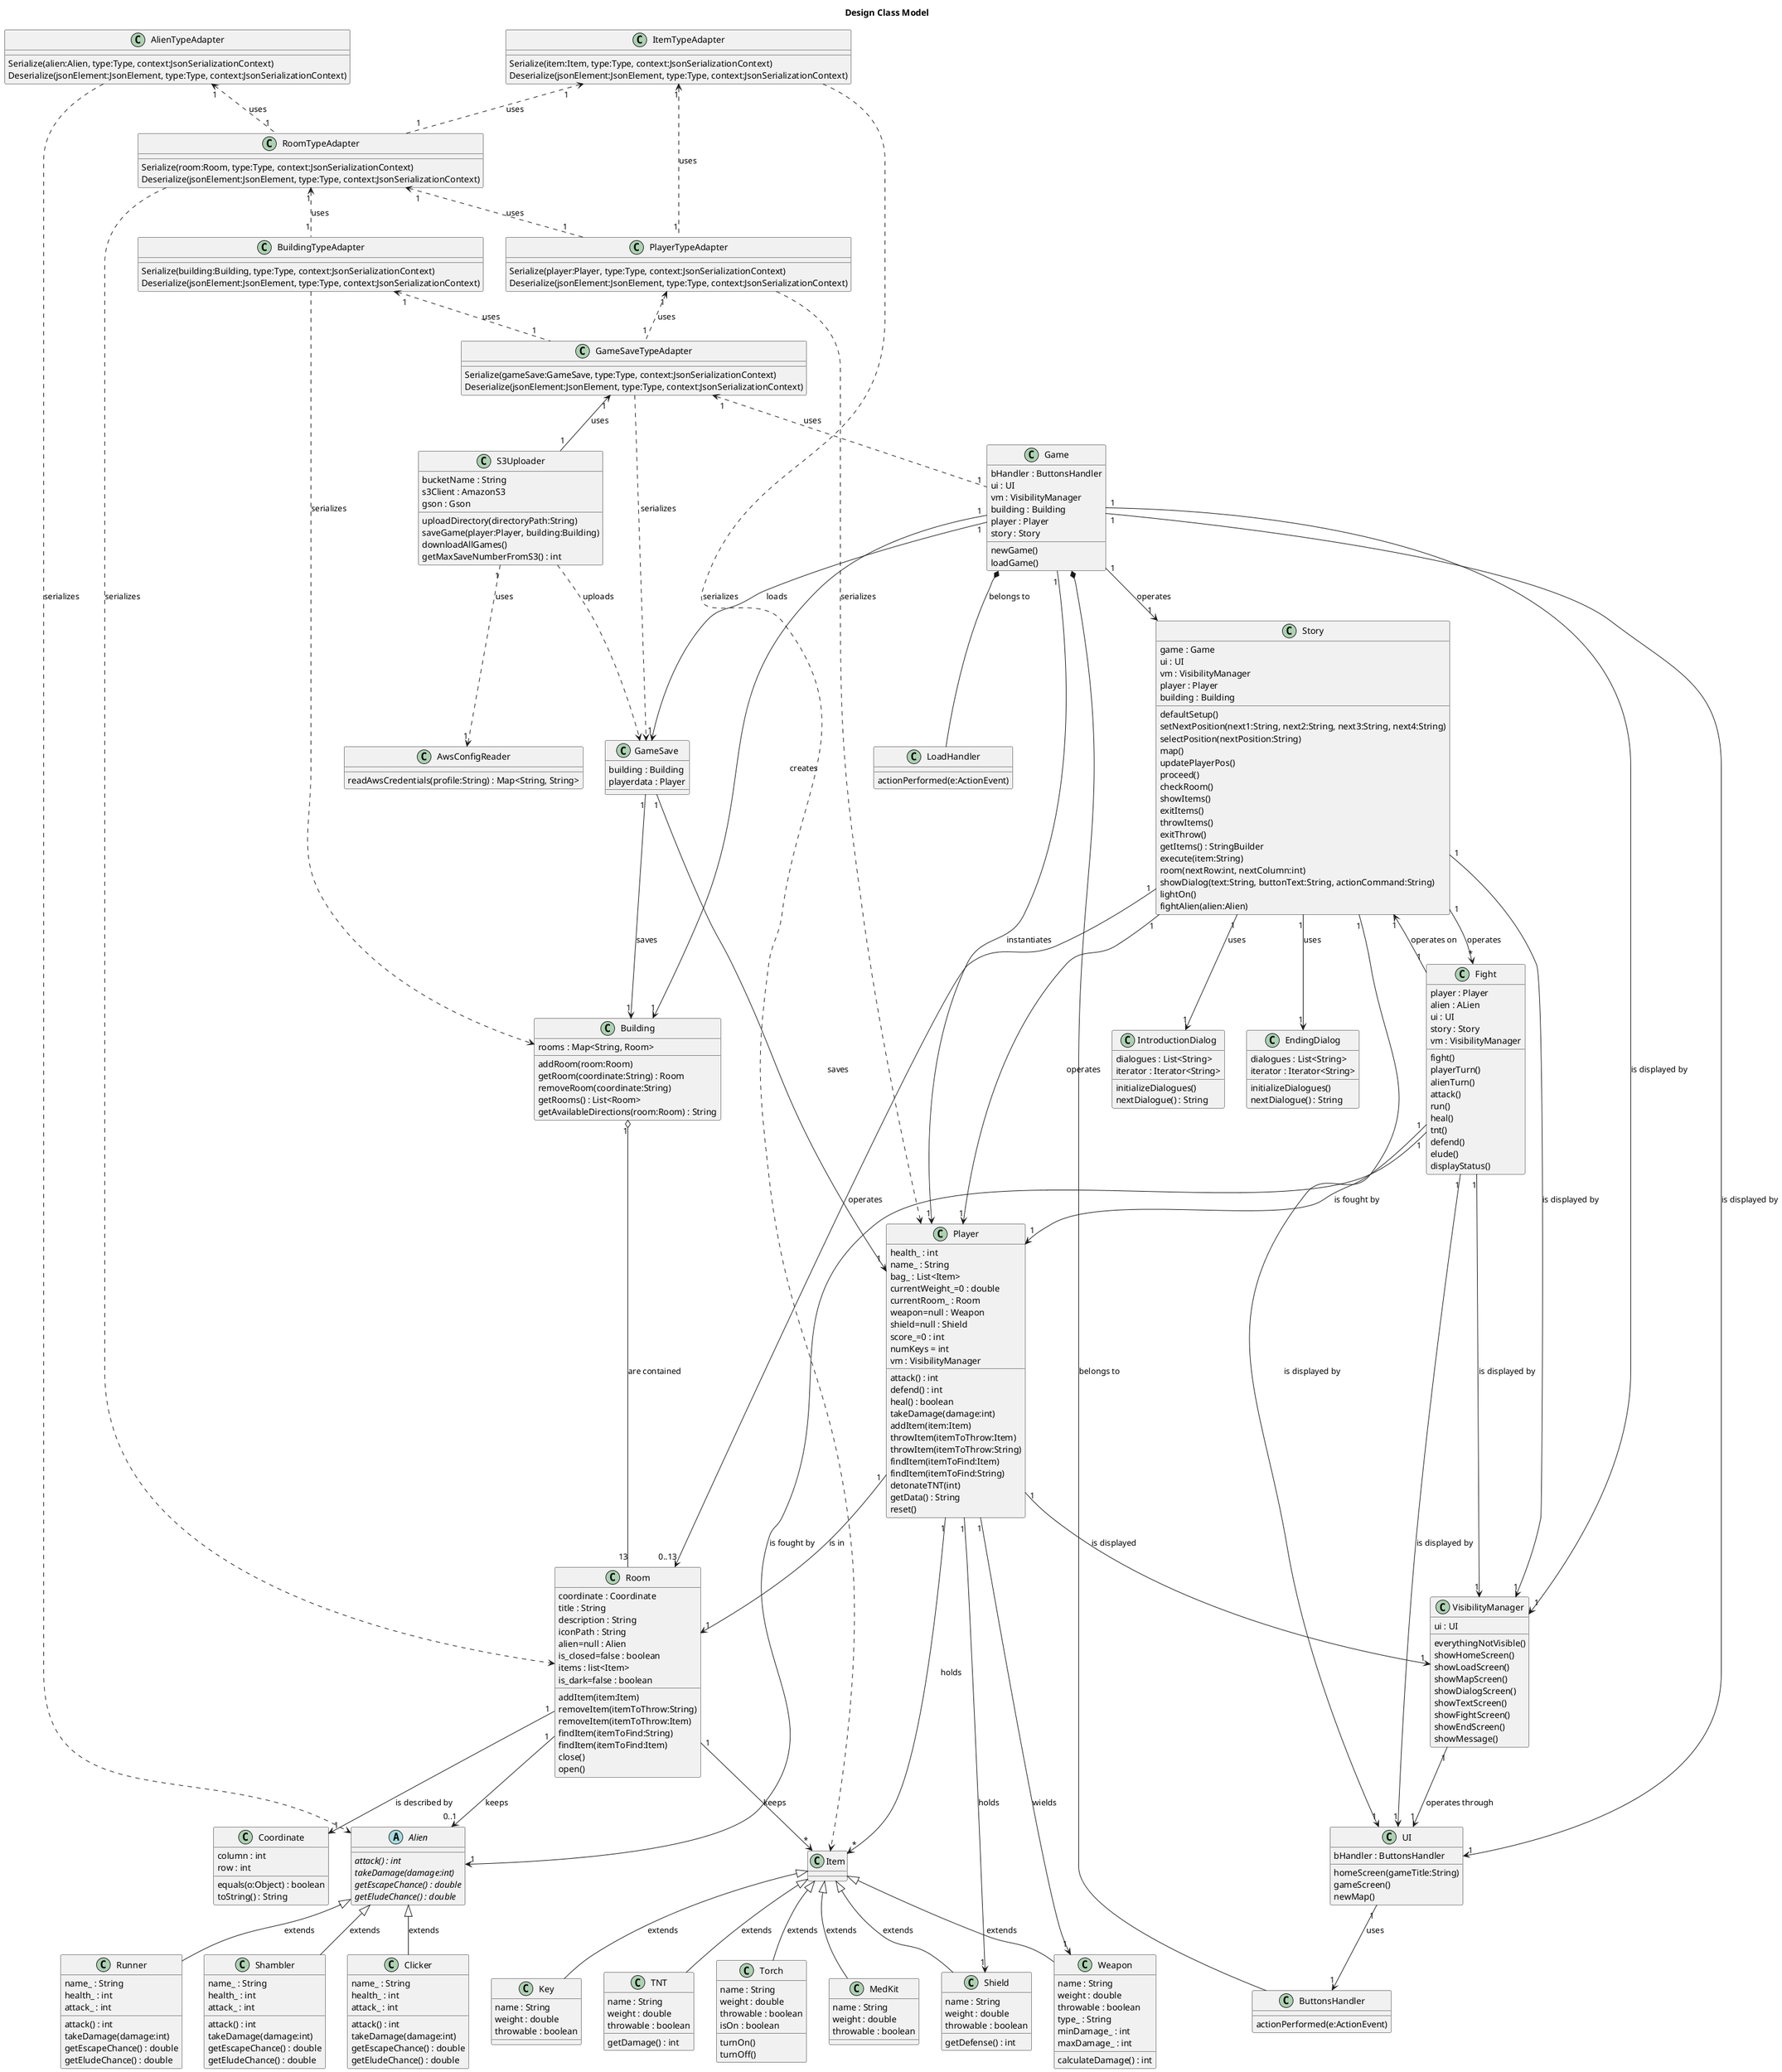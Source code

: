 @startuml

title Design Class Model

abstract class Alien  {
    {abstract} attack() : int
    {abstract} takeDamage(damage:int)
    {abstract} getEscapeChance() : double
    {abstract} getEludeChance() : double
}

class Clicker {
    name_ : String
    health_ : int
    attack_ : int
    attack() : int
    takeDamage(damage:int)
    getEscapeChance() : double
    getEludeChance() : double
}

class Runner {
    name_ : String
    health_ : int
    attack_ : int
    attack() : int
    takeDamage(damage:int)
    getEscapeChance() : double
    getEludeChance() : double
}

class Shambler {
    name_ : String
    health_ : int
    attack_ : int
    attack() : int
    takeDamage(damage:int)
    getEscapeChance() : double
    getEludeChance() : double
}

class Game {
    bHandler : ButtonsHandler
    ui : UI
    vm : VisibilityManager
    building : Building
    player : Player
    story : Story
    newGame()
    loadGame()
}

class ButtonsHandler {
    actionPerformed(e:ActionEvent)
}

class LoadHandler {
    actionPerformed(e:ActionEvent)
}

class Story {
    game : Game
    ui : UI
    vm : VisibilityManager
    player : Player
    building : Building
    defaultSetup()
    setNextPosition(next1:String, next2:String, next3:String, next4:String)
    selectPosition(nextPosition:String)
    map()
    updatePlayerPos()
    proceed()
    checkRoom()
    showItems()
    exitItems()
    throwItems()
    exitThrow()
    getItems() : StringBuilder
    execute(item:String)
    room(nextRow:int, nextColumn:int)
    showDialog(text:String, buttonText:String, actionCommand:String)
    lightOn()
    fightAlien(alien:Alien)
}

class EndingDialog {
    dialogues : List<String>
    iterator : Iterator<String>
    initializeDialogues()
    nextDialogue() : String
}

class IntroductionDialog {
    dialogues : List<String>
    iterator : Iterator<String>
    initializeDialogues()
    nextDialogue() : String
}

class UI {
    bHandler : ButtonsHandler
    homeScreen(gameTitle:String)
    gameScreen()
    newMap()
}

class VisibilityManager {
    ui : UI
    everythingNotVisible()
    showHomeScreen()
    showLoadScreen()
    showMapScreen()
    showDialogScreen()
    showTextScreen()
    showFightScreen()
    showEndScreen()
    showMessage()
}

class Item {
}

class Key {
    name : String
    weight : double
    throwable : boolean
}

class MedKit{
    name : String
    weight : double
    throwable : boolean
}

class Shield {
    name : String
    weight : double
    throwable : boolean
    getDefense() : int
}

class TNT {
    name : String
    weight : double
    throwable : boolean
    getDamage() : int
}

class Torch {
    name : String
    weight : double
    throwable : boolean
    isOn : boolean
    turnOn()
    turnOff()
}

class Weapon {
    name : String
    weight : double
    throwable : boolean
    type_ : String
    minDamage_ : int
    maxDamage_ : int
    calculateDamage() : int
}

class Building {
    rooms : Map<String, Room>
    addRoom(room:Room)
    getRoom(coordinate:String) : Room
    removeRoom(coordinate:String)
    getRooms() : List<Room>
    getAvailableDirections(room:Room) : String
}
 
class Room {
    coordinate : Coordinate
    title : String
    description : String
    iconPath : String
    alien=null : Alien
    is_closed=false : boolean
    items : list<Item>
    is_dark=false : boolean
    addItem(item:Item)
    removeItem(itemToThrow:String)
    removeItem(itemToThrow:Item)
    findItem(itemToFind:String)
    findItem(itemToFind:Item)
    close()
    open()
}

class Coordinate {
    column : int
    row : int
    equals(o:Object) : boolean
    toString() : String
}

class Fight {
    player : Player
    alien : ALien
    ui : UI
    story : Story
    vm : VisibilityManager
    fight()
    playerTurn()
    alienTurn()
    attack()
    run()
    heal()
    tnt()
    defend()
    elude()
    displayStatus()
}

class Player {
    health_ : int
    name_ : String
    bag_ : List<Item>
    currentWeight_=0 : double
    currentRoom_ : Room
    weapon=null : Weapon
    shield=null : Shield
    score_=0 : int
    numKeys = int
    vm : VisibilityManager
    attack() : int
    defend() : int
    heal() : boolean
    takeDamage(damage:int)
    addItem(item:Item)
    throwItem(itemToThrow:Item)
    throwItem(itemToThrow:String)
    findItem(itemToFind:Item)
    findItem(itemToFind:String)
    detonateTNT(int)
    getData() : String
    reset()
}

class AlienTypeAdapter {
    Serialize(alien:Alien, type:Type, context:JsonSerializationContext)
    Deserialize(jsonElement:JsonElement, type:Type, context:JsonSerializationContext)
}

class BuildingTypeAdapter {
    Serialize(building:Building, type:Type, context:JsonSerializationContext)
    Deserialize(jsonElement:JsonElement, type:Type, context:JsonSerializationContext)
}

class GameSaveTypeAdapter {
    Serialize(gameSave:GameSave, type:Type, context:JsonSerializationContext)
    Deserialize(jsonElement:JsonElement, type:Type, context:JsonSerializationContext)
}

class ItemTypeAdapter {
    Serialize(item:Item, type:Type, context:JsonSerializationContext)
    Deserialize(jsonElement:JsonElement, type:Type, context:JsonSerializationContext)
}

class PlayerTypeAdapter {
    Serialize(player:Player, type:Type, context:JsonSerializationContext)
    Deserialize(jsonElement:JsonElement, type:Type, context:JsonSerializationContext)
}

class RoomTypeAdapter {
    Serialize(room:Room, type:Type, context:JsonSerializationContext)
    Deserialize(jsonElement:JsonElement, type:Type, context:JsonSerializationContext)
}

class AwsConfigReader {
    readAwsCredentials(profile:String) : Map<String, String>
}

class GameSave {
    building : Building
    playerdata : Player
}

class S3Uploader {
    bucketName : String
    s3Client : AmazonS3
    gson : Gson
    uploadDirectory(directoryPath:String)
    saveGame(player:Player, building:Building)
    downloadAllGames()
    getMaxSaveNumberFromS3() : int
}

Alien <|-- Clicker : extends
Alien <|-- Runner : extends
Alien <|-- Shambler : extends

Fight"1" --> "1"Player : is fought by
Fight"1" --> "1"Alien : is fought by
Fight"1" --> "1"UI : is displayed by
Fight"1" --> "1"Story : operates on
Fight"1" --> "1"VisibilityManager : is displayed by

Item <|-- Key : extends
Item <|-- MedKit : extends
Item <|-- Shield : extends
Item <|-- TNT : extends
Item <|-- Torch : extends
Item <|-- Weapon : extends

Building"1" o-- "13"Room : are contained

Player"1" --> "1"Weapon : wields
Player"1" --> "1"Shield : holds
Player"1" --> "*"Item : holds
Player"1" --> "1"Room : is in
Player"1" --> "1"VisibilityManager : is displayed

Room"1" --> "*"Item : keeps
Room"1" --> "0..1"Alien : keeps
Room"1" --> "1"Coordinate : is described by

S3Uploader"1" ..> "1"AwsConfigReader : uses
S3Uploader ..> GameSave : uploads
GameSave"1" --> "1"Building : saves
GameSave"1" --> "1"Player : saves

Game *-- ButtonsHandler : belongs to
Game *-- LoadHandler : belongs to
Game"1" --> "1"UI : is displayed by
Game"1" --> "1"VisibilityManager : is displayed by
Game"1" --> "1"Building : creates
Game"1" --> "1"Player : instantiates
Game"1" --> "1"Story : operates
Game"1" --> "1"GameSave : loads

VisibilityManager"1" --> "1"UI : operates through
UI"1" --> "1"ButtonsHandler : uses

Story"1" --> "1"IntroductionDialog : uses
Story"1" --> "1"EndingDialog : uses
Story"1" --> "1"VisibilityManager : is displayed by
Story"1" --> "1"UI : is displayed by
Story"1" --> "1"Player : operates
Story"1" --> "*"Fight : operates
Story"1" --> "0..13"Room : operates

AlienTypeAdapter"1" <.. "1"RoomTypeAdapter : uses
RoomTypeAdapter"1" <.. "1"BuildingTypeAdapter : uses
RoomTypeAdapter"1" <.. "1"PlayerTypeAdapter : uses
ItemTypeAdapter"1" <.. "1"RoomTypeAdapter :uses
ItemTypeAdapter"1" <.. "1"PlayerTypeAdapter : uses
PlayerTypeAdapter"1" <.. "1"GameSaveTypeAdapter : uses
BuildingTypeAdapter"1" <.. "1"GameSaveTypeAdapter : uses
GameSaveTypeAdapter"1" <.. "1"Game : uses
GameSaveTypeAdapter"1" <-- "1"S3Uploader : uses

AlienTypeAdapter ..> Alien : serializes
RoomTypeAdapter ..> Room : serializes
ItemTypeAdapter ..> Item : serializes
PlayerTypeAdapter ..> Player : serializes
BuildingTypeAdapter ..> Building : serializes
GameSaveTypeAdapter ..> GameSave : serializes

@enduml